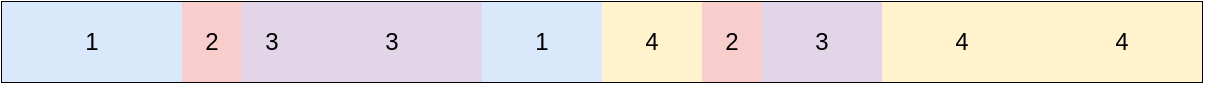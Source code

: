 <mxfile version="13.5.5" type="github">
  <diagram id="Ejo827IBjkCqRLOILhXb" name="Page-1">
    <mxGraphModel dx="746" dy="971" grid="1" gridSize="10" guides="1" tooltips="1" connect="1" arrows="1" fold="1" page="1" pageScale="1" pageWidth="827" pageHeight="1169" math="0" shadow="0">
      <root>
        <mxCell id="0" />
        <mxCell id="1" parent="0" />
        <mxCell id="kvd4B9m_ok-2z7ZeC6i3-1" value="" style="shape=table;html=1;whiteSpace=wrap;startSize=0;container=1;collapsible=0;childLayout=tableLayout;" vertex="1" parent="1">
          <mxGeometry x="80" y="480" width="600" height="40" as="geometry" />
        </mxCell>
        <mxCell id="kvd4B9m_ok-2z7ZeC6i3-2" value="" style="shape=partialRectangle;html=1;whiteSpace=wrap;collapsible=0;dropTarget=0;pointerEvents=0;fillColor=none;top=0;left=0;bottom=0;right=0;points=[[0,0.5],[1,0.5]];portConstraint=eastwest;" vertex="1" parent="kvd4B9m_ok-2z7ZeC6i3-1">
          <mxGeometry width="600" height="40" as="geometry" />
        </mxCell>
        <mxCell id="kvd4B9m_ok-2z7ZeC6i3-3" value="1" style="shape=partialRectangle;html=1;whiteSpace=wrap;connectable=0;overflow=hidden;fillColor=#dae8fc;top=0;left=0;bottom=0;right=0;strokeColor=#6c8ebf;" vertex="1" parent="kvd4B9m_ok-2z7ZeC6i3-2">
          <mxGeometry width="90" height="40" as="geometry" />
        </mxCell>
        <mxCell id="kvd4B9m_ok-2z7ZeC6i3-4" value="2" style="shape=partialRectangle;html=1;whiteSpace=wrap;connectable=0;overflow=hidden;fillColor=#f8cecc;top=0;left=0;bottom=0;right=0;strokeColor=#b85450;" vertex="1" parent="kvd4B9m_ok-2z7ZeC6i3-2">
          <mxGeometry x="90" width="30" height="40" as="geometry" />
        </mxCell>
        <mxCell id="kvd4B9m_ok-2z7ZeC6i3-5" value="3" style="shape=partialRectangle;html=1;whiteSpace=wrap;connectable=0;overflow=hidden;fillColor=#e1d5e7;top=0;left=0;bottom=0;right=0;strokeColor=#9673a6;" vertex="1" parent="kvd4B9m_ok-2z7ZeC6i3-2">
          <mxGeometry x="120" width="30" height="40" as="geometry" />
        </mxCell>
        <mxCell id="kvd4B9m_ok-2z7ZeC6i3-6" value="3" style="shape=partialRectangle;html=1;whiteSpace=wrap;connectable=0;overflow=hidden;fillColor=#e1d5e7;top=0;left=0;bottom=0;right=0;strokeColor=#9673a6;" vertex="1" parent="kvd4B9m_ok-2z7ZeC6i3-2">
          <mxGeometry x="150" width="90" height="40" as="geometry" />
        </mxCell>
        <mxCell id="kvd4B9m_ok-2z7ZeC6i3-7" value="1" style="shape=partialRectangle;html=1;whiteSpace=wrap;connectable=0;overflow=hidden;fillColor=#dae8fc;top=0;left=0;bottom=0;right=0;strokeColor=#6c8ebf;" vertex="1" parent="kvd4B9m_ok-2z7ZeC6i3-2">
          <mxGeometry x="240" width="60" height="40" as="geometry" />
        </mxCell>
        <mxCell id="kvd4B9m_ok-2z7ZeC6i3-8" value="4" style="shape=partialRectangle;html=1;whiteSpace=wrap;connectable=0;overflow=hidden;fillColor=#fff2cc;top=0;left=0;bottom=0;right=0;strokeColor=#d6b656;" vertex="1" parent="kvd4B9m_ok-2z7ZeC6i3-2">
          <mxGeometry x="300" width="50" height="40" as="geometry" />
        </mxCell>
        <mxCell id="kvd4B9m_ok-2z7ZeC6i3-9" value="2" style="shape=partialRectangle;html=1;whiteSpace=wrap;connectable=0;overflow=hidden;fillColor=#f8cecc;top=0;left=0;bottom=0;right=0;strokeColor=#b85450;" vertex="1" parent="kvd4B9m_ok-2z7ZeC6i3-2">
          <mxGeometry x="350" width="30" height="40" as="geometry" />
        </mxCell>
        <mxCell id="kvd4B9m_ok-2z7ZeC6i3-10" value="3" style="shape=partialRectangle;html=1;whiteSpace=wrap;connectable=0;overflow=hidden;fillColor=#e1d5e7;top=0;left=0;bottom=0;right=0;strokeColor=#9673a6;" vertex="1" parent="kvd4B9m_ok-2z7ZeC6i3-2">
          <mxGeometry x="380" width="60" height="40" as="geometry" />
        </mxCell>
        <mxCell id="kvd4B9m_ok-2z7ZeC6i3-11" value="4" style="shape=partialRectangle;html=1;whiteSpace=wrap;connectable=0;overflow=hidden;fillColor=#fff2cc;top=0;left=0;bottom=0;right=0;strokeColor=#d6b656;" vertex="1" parent="kvd4B9m_ok-2z7ZeC6i3-2">
          <mxGeometry x="440" width="80" height="40" as="geometry" />
        </mxCell>
        <mxCell id="kvd4B9m_ok-2z7ZeC6i3-12" value="4" style="shape=partialRectangle;html=1;whiteSpace=wrap;connectable=0;overflow=hidden;fillColor=#fff2cc;top=0;left=0;bottom=0;right=0;strokeColor=#d6b656;" vertex="1" parent="kvd4B9m_ok-2z7ZeC6i3-2">
          <mxGeometry x="520" width="80" height="40" as="geometry" />
        </mxCell>
      </root>
    </mxGraphModel>
  </diagram>
</mxfile>
